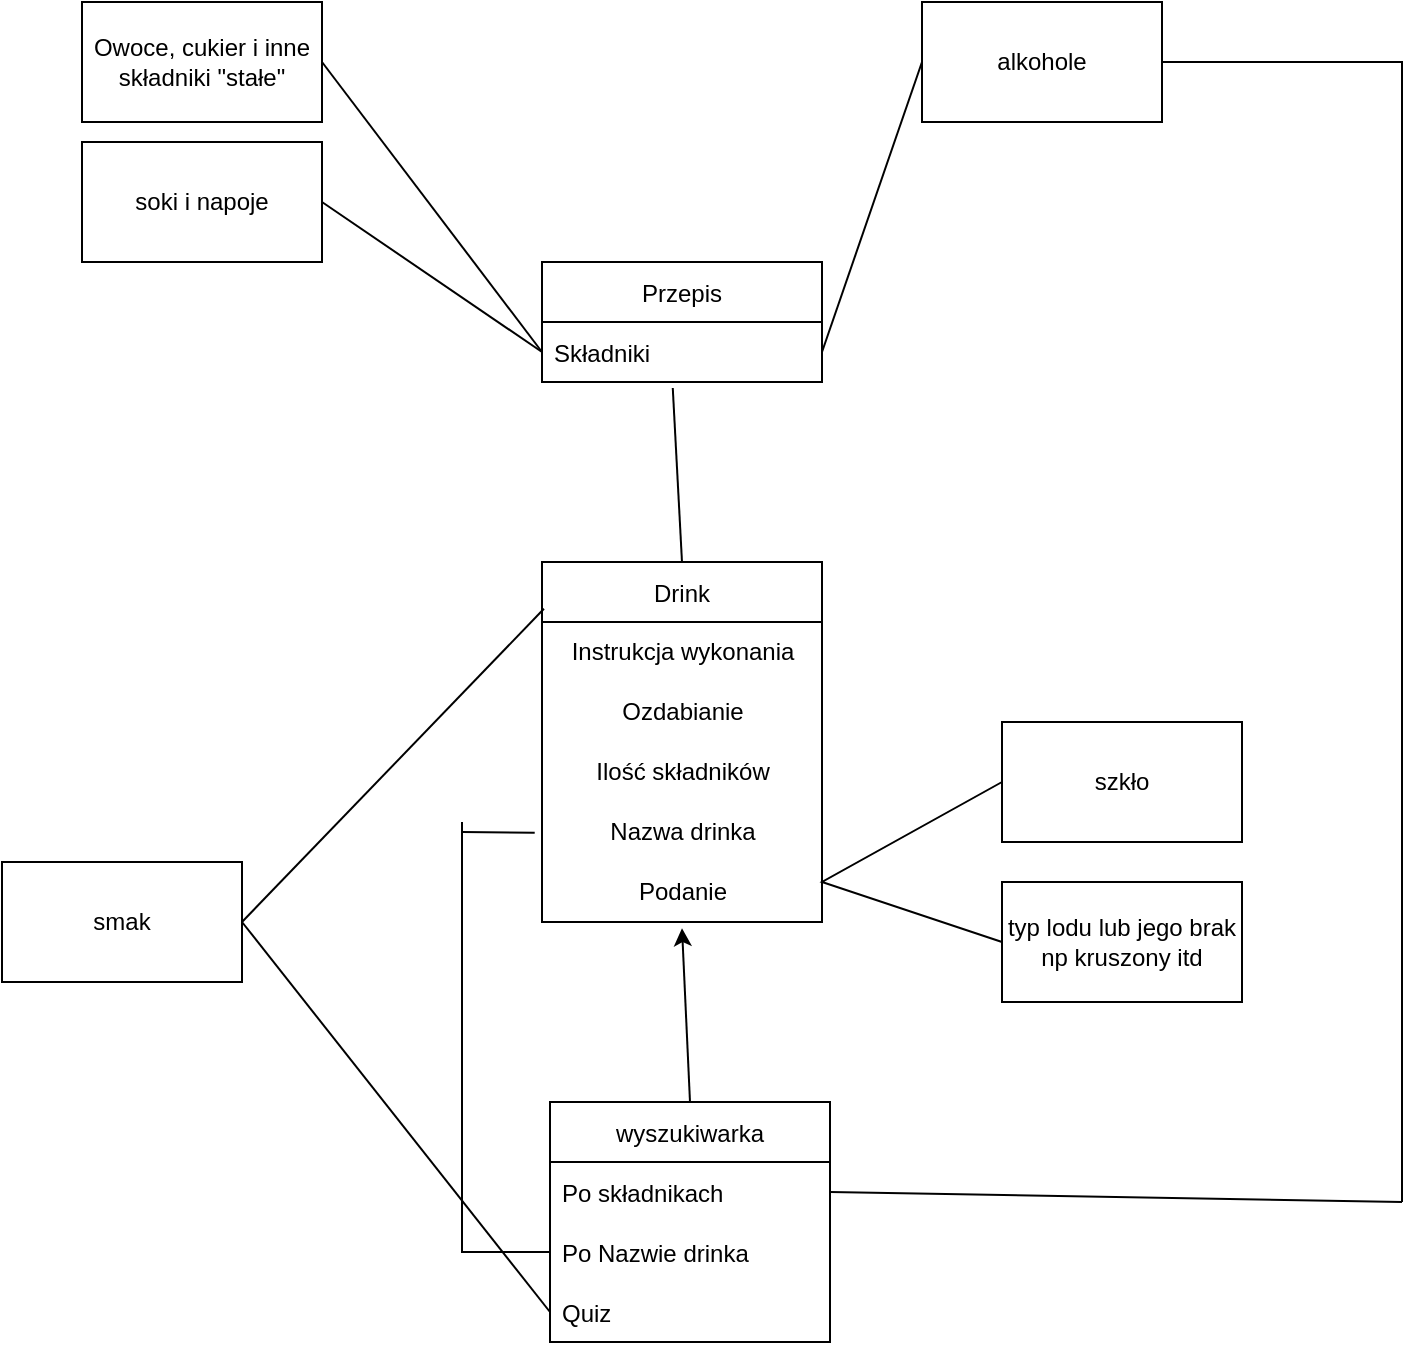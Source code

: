 <mxfile version="20.5.1" type="device"><diagram id="C5RBs43oDa-KdzZeNtuy" name="Page-1"><mxGraphModel dx="1221" dy="681" grid="1" gridSize="10" guides="1" tooltips="1" connect="1" arrows="1" fold="1" page="1" pageScale="1" pageWidth="827" pageHeight="1169" math="0" shadow="0"><root><mxCell id="WIyWlLk6GJQsqaUBKTNV-0"/><mxCell id="WIyWlLk6GJQsqaUBKTNV-1" parent="WIyWlLk6GJQsqaUBKTNV-0"/><mxCell id="ujmSzdoPxC5of6VL9ci7-2" value="Przepis" style="swimlane;fontStyle=0;childLayout=stackLayout;horizontal=1;startSize=30;horizontalStack=0;resizeParent=1;resizeParentMax=0;resizeLast=0;collapsible=1;marginBottom=0;" vertex="1" parent="WIyWlLk6GJQsqaUBKTNV-1"><mxGeometry x="340" y="160" width="140" height="60" as="geometry"/></mxCell><mxCell id="ujmSzdoPxC5of6VL9ci7-3" value="Składniki" style="text;strokeColor=none;fillColor=none;align=left;verticalAlign=middle;spacingLeft=4;spacingRight=4;overflow=hidden;points=[[0,0.5],[1,0.5]];portConstraint=eastwest;rotatable=0;" vertex="1" parent="ujmSzdoPxC5of6VL9ci7-2"><mxGeometry y="30" width="140" height="30" as="geometry"/></mxCell><mxCell id="ujmSzdoPxC5of6VL9ci7-6" value="alkohole" style="rounded=0;whiteSpace=wrap;html=1;" vertex="1" parent="WIyWlLk6GJQsqaUBKTNV-1"><mxGeometry x="530" y="30" width="120" height="60" as="geometry"/></mxCell><mxCell id="ujmSzdoPxC5of6VL9ci7-7" value="typ lodu lub jego brak&lt;br&gt;np kruszony itd" style="rounded=0;whiteSpace=wrap;html=1;" vertex="1" parent="WIyWlLk6GJQsqaUBKTNV-1"><mxGeometry x="570" y="470" width="120" height="60" as="geometry"/></mxCell><mxCell id="ujmSzdoPxC5of6VL9ci7-9" value="szkło" style="rounded=0;whiteSpace=wrap;html=1;" vertex="1" parent="WIyWlLk6GJQsqaUBKTNV-1"><mxGeometry x="570" y="390" width="120" height="60" as="geometry"/></mxCell><mxCell id="ujmSzdoPxC5of6VL9ci7-12" value="" style="endArrow=none;html=1;rounded=0;entryX=0;entryY=0.5;entryDx=0;entryDy=0;exitX=1;exitY=0.5;exitDx=0;exitDy=0;" edge="1" parent="WIyWlLk6GJQsqaUBKTNV-1" source="ujmSzdoPxC5of6VL9ci7-3" target="ujmSzdoPxC5of6VL9ci7-6"><mxGeometry width="50" height="50" relative="1" as="geometry"><mxPoint x="500" y="200" as="sourcePoint"/><mxPoint x="440" y="180" as="targetPoint"/></mxGeometry></mxCell><mxCell id="ujmSzdoPxC5of6VL9ci7-14" value="Drink" style="swimlane;fontStyle=0;childLayout=stackLayout;horizontal=1;startSize=30;horizontalStack=0;resizeParent=1;resizeParentMax=0;resizeLast=0;collapsible=1;marginBottom=0;" vertex="1" parent="WIyWlLk6GJQsqaUBKTNV-1"><mxGeometry x="340" y="310" width="140" height="180" as="geometry"/></mxCell><mxCell id="ujmSzdoPxC5of6VL9ci7-25" value="Instrukcja wykonania" style="text;html=1;align=center;verticalAlign=middle;resizable=0;points=[];autosize=1;strokeColor=none;fillColor=none;" vertex="1" parent="ujmSzdoPxC5of6VL9ci7-14"><mxGeometry y="30" width="140" height="30" as="geometry"/></mxCell><mxCell id="ujmSzdoPxC5of6VL9ci7-26" value="Ozdabianie" style="text;html=1;align=center;verticalAlign=middle;resizable=0;points=[];autosize=1;strokeColor=none;fillColor=none;" vertex="1" parent="ujmSzdoPxC5of6VL9ci7-14"><mxGeometry y="60" width="140" height="30" as="geometry"/></mxCell><mxCell id="ujmSzdoPxC5of6VL9ci7-28" value="Ilość składników" style="text;html=1;align=center;verticalAlign=middle;resizable=0;points=[];autosize=1;strokeColor=none;fillColor=none;" vertex="1" parent="ujmSzdoPxC5of6VL9ci7-14"><mxGeometry y="90" width="140" height="30" as="geometry"/></mxCell><mxCell id="ujmSzdoPxC5of6VL9ci7-36" value="Nazwa drinka" style="text;html=1;align=center;verticalAlign=middle;resizable=0;points=[];autosize=1;strokeColor=none;fillColor=none;" vertex="1" parent="ujmSzdoPxC5of6VL9ci7-14"><mxGeometry y="120" width="140" height="30" as="geometry"/></mxCell><mxCell id="ujmSzdoPxC5of6VL9ci7-44" value="Podanie" style="text;html=1;align=center;verticalAlign=middle;resizable=0;points=[];autosize=1;strokeColor=none;fillColor=none;" vertex="1" parent="ujmSzdoPxC5of6VL9ci7-14"><mxGeometry y="150" width="140" height="30" as="geometry"/></mxCell><mxCell id="ujmSzdoPxC5of6VL9ci7-18" value="" style="endArrow=none;html=1;rounded=0;exitX=0.467;exitY=1.1;exitDx=0;exitDy=0;exitPerimeter=0;entryX=0.5;entryY=0;entryDx=0;entryDy=0;" edge="1" parent="WIyWlLk6GJQsqaUBKTNV-1" source="ujmSzdoPxC5of6VL9ci7-3" target="ujmSzdoPxC5of6VL9ci7-14"><mxGeometry width="50" height="50" relative="1" as="geometry"><mxPoint x="408.46" y="252.61" as="sourcePoint"/><mxPoint x="440" y="180" as="targetPoint"/></mxGeometry></mxCell><mxCell id="ujmSzdoPxC5of6VL9ci7-19" value="Owoce, cukier i inne składniki &quot;stałe&quot;" style="rounded=0;whiteSpace=wrap;html=1;" vertex="1" parent="WIyWlLk6GJQsqaUBKTNV-1"><mxGeometry x="110" y="30" width="120" height="60" as="geometry"/></mxCell><mxCell id="ujmSzdoPxC5of6VL9ci7-20" value="soki i napoje" style="rounded=0;whiteSpace=wrap;html=1;" vertex="1" parent="WIyWlLk6GJQsqaUBKTNV-1"><mxGeometry x="110" y="100" width="120" height="60" as="geometry"/></mxCell><mxCell id="ujmSzdoPxC5of6VL9ci7-21" value="" style="endArrow=none;html=1;rounded=0;exitX=1;exitY=0.5;exitDx=0;exitDy=0;entryX=0;entryY=0.5;entryDx=0;entryDy=0;" edge="1" parent="WIyWlLk6GJQsqaUBKTNV-1" source="ujmSzdoPxC5of6VL9ci7-19" target="ujmSzdoPxC5of6VL9ci7-3"><mxGeometry width="50" height="50" relative="1" as="geometry"><mxPoint x="390" y="230" as="sourcePoint"/><mxPoint x="440" y="180" as="targetPoint"/></mxGeometry></mxCell><mxCell id="ujmSzdoPxC5of6VL9ci7-24" value="" style="endArrow=none;html=1;rounded=0;exitX=0;exitY=0.5;exitDx=0;exitDy=0;entryX=1;entryY=0.5;entryDx=0;entryDy=0;" edge="1" parent="WIyWlLk6GJQsqaUBKTNV-1" source="ujmSzdoPxC5of6VL9ci7-3" target="ujmSzdoPxC5of6VL9ci7-20"><mxGeometry width="50" height="50" relative="1" as="geometry"><mxPoint x="390" y="230" as="sourcePoint"/><mxPoint x="440" y="180" as="targetPoint"/></mxGeometry></mxCell><mxCell id="ujmSzdoPxC5of6VL9ci7-30" value="wyszukiwarka" style="swimlane;fontStyle=0;childLayout=stackLayout;horizontal=1;startSize=30;horizontalStack=0;resizeParent=1;resizeParentMax=0;resizeLast=0;collapsible=1;marginBottom=0;" vertex="1" parent="WIyWlLk6GJQsqaUBKTNV-1"><mxGeometry x="344" y="580" width="140" height="120" as="geometry"/></mxCell><mxCell id="ujmSzdoPxC5of6VL9ci7-31" value="Po składnikach" style="text;strokeColor=none;fillColor=none;align=left;verticalAlign=middle;spacingLeft=4;spacingRight=4;overflow=hidden;points=[[0,0.5],[1,0.5]];portConstraint=eastwest;rotatable=0;" vertex="1" parent="ujmSzdoPxC5of6VL9ci7-30"><mxGeometry y="30" width="140" height="30" as="geometry"/></mxCell><mxCell id="ujmSzdoPxC5of6VL9ci7-32" value="Po Nazwie drinka" style="text;strokeColor=none;fillColor=none;align=left;verticalAlign=middle;spacingLeft=4;spacingRight=4;overflow=hidden;points=[[0,0.5],[1,0.5]];portConstraint=eastwest;rotatable=0;" vertex="1" parent="ujmSzdoPxC5of6VL9ci7-30"><mxGeometry y="60" width="140" height="30" as="geometry"/></mxCell><mxCell id="ujmSzdoPxC5of6VL9ci7-33" value="Quiz" style="text;strokeColor=none;fillColor=none;align=left;verticalAlign=middle;spacingLeft=4;spacingRight=4;overflow=hidden;points=[[0,0.5],[1,0.5]];portConstraint=eastwest;rotatable=0;" vertex="1" parent="ujmSzdoPxC5of6VL9ci7-30"><mxGeometry y="90" width="140" height="30" as="geometry"/></mxCell><mxCell id="ujmSzdoPxC5of6VL9ci7-34" value="" style="endArrow=none;html=1;rounded=0;entryX=1;entryY=0.5;entryDx=0;entryDy=0;" edge="1" parent="WIyWlLk6GJQsqaUBKTNV-1" target="ujmSzdoPxC5of6VL9ci7-6"><mxGeometry width="50" height="50" relative="1" as="geometry"><mxPoint x="770" y="630" as="sourcePoint"/><mxPoint x="730" y="70" as="targetPoint"/><Array as="points"><mxPoint x="770" y="60"/></Array></mxGeometry></mxCell><mxCell id="ujmSzdoPxC5of6VL9ci7-35" value="" style="endArrow=none;html=1;rounded=0;entryX=1;entryY=0.5;entryDx=0;entryDy=0;" edge="1" parent="WIyWlLk6GJQsqaUBKTNV-1" target="ujmSzdoPxC5of6VL9ci7-31"><mxGeometry width="50" height="50" relative="1" as="geometry"><mxPoint x="770" y="630" as="sourcePoint"/><mxPoint x="440" y="520" as="targetPoint"/></mxGeometry></mxCell><mxCell id="ujmSzdoPxC5of6VL9ci7-37" value="" style="endArrow=none;html=1;rounded=0;exitX=0;exitY=0.5;exitDx=0;exitDy=0;" edge="1" parent="WIyWlLk6GJQsqaUBKTNV-1" source="ujmSzdoPxC5of6VL9ci7-32"><mxGeometry width="50" height="50" relative="1" as="geometry"><mxPoint x="390" y="570" as="sourcePoint"/><mxPoint x="300" y="440" as="targetPoint"/><Array as="points"><mxPoint x="300" y="655"/></Array></mxGeometry></mxCell><mxCell id="ujmSzdoPxC5of6VL9ci7-38" value="" style="endArrow=none;html=1;rounded=0;entryX=-0.026;entryY=0.513;entryDx=0;entryDy=0;entryPerimeter=0;" edge="1" parent="WIyWlLk6GJQsqaUBKTNV-1" target="ujmSzdoPxC5of6VL9ci7-36"><mxGeometry width="50" height="50" relative="1" as="geometry"><mxPoint x="300" y="445" as="sourcePoint"/><mxPoint x="440" y="520" as="targetPoint"/></mxGeometry></mxCell><mxCell id="ujmSzdoPxC5of6VL9ci7-41" value="smak" style="rounded=0;whiteSpace=wrap;html=1;" vertex="1" parent="WIyWlLk6GJQsqaUBKTNV-1"><mxGeometry x="70" y="460" width="120" height="60" as="geometry"/></mxCell><mxCell id="ujmSzdoPxC5of6VL9ci7-42" value="" style="endArrow=none;html=1;rounded=0;exitX=1;exitY=0.5;exitDx=0;exitDy=0;entryX=0.007;entryY=0.13;entryDx=0;entryDy=0;entryPerimeter=0;" edge="1" parent="WIyWlLk6GJQsqaUBKTNV-1" source="ujmSzdoPxC5of6VL9ci7-41" target="ujmSzdoPxC5of6VL9ci7-14"><mxGeometry width="50" height="50" relative="1" as="geometry"><mxPoint x="370" y="430" as="sourcePoint"/><mxPoint x="420" y="380" as="targetPoint"/></mxGeometry></mxCell><mxCell id="ujmSzdoPxC5of6VL9ci7-43" value="" style="endArrow=none;html=1;rounded=0;entryX=0;entryY=0.5;entryDx=0;entryDy=0;" edge="1" parent="WIyWlLk6GJQsqaUBKTNV-1" target="ujmSzdoPxC5of6VL9ci7-33"><mxGeometry width="50" height="50" relative="1" as="geometry"><mxPoint x="190" y="490" as="sourcePoint"/><mxPoint x="420" y="520" as="targetPoint"/></mxGeometry></mxCell><mxCell id="ujmSzdoPxC5of6VL9ci7-45" value="" style="endArrow=none;html=1;rounded=0;exitX=0;exitY=0.5;exitDx=0;exitDy=0;entryX=0;entryY=0.5;entryDx=0;entryDy=0;" edge="1" parent="WIyWlLk6GJQsqaUBKTNV-1" source="ujmSzdoPxC5of6VL9ci7-7" target="ujmSzdoPxC5of6VL9ci7-9"><mxGeometry width="50" height="50" relative="1" as="geometry"><mxPoint x="370" y="420" as="sourcePoint"/><mxPoint x="420" y="370" as="targetPoint"/><Array as="points"><mxPoint x="480" y="470"/></Array></mxGeometry></mxCell><mxCell id="ujmSzdoPxC5of6VL9ci7-46" value="" style="endArrow=classic;html=1;rounded=0;exitX=0.5;exitY=0;exitDx=0;exitDy=0;entryX=0.5;entryY=1.104;entryDx=0;entryDy=0;entryPerimeter=0;" edge="1" parent="WIyWlLk6GJQsqaUBKTNV-1" source="ujmSzdoPxC5of6VL9ci7-30" target="ujmSzdoPxC5of6VL9ci7-44"><mxGeometry width="50" height="50" relative="1" as="geometry"><mxPoint x="320" y="390" as="sourcePoint"/><mxPoint x="370" y="340" as="targetPoint"/></mxGeometry></mxCell></root></mxGraphModel></diagram></mxfile>